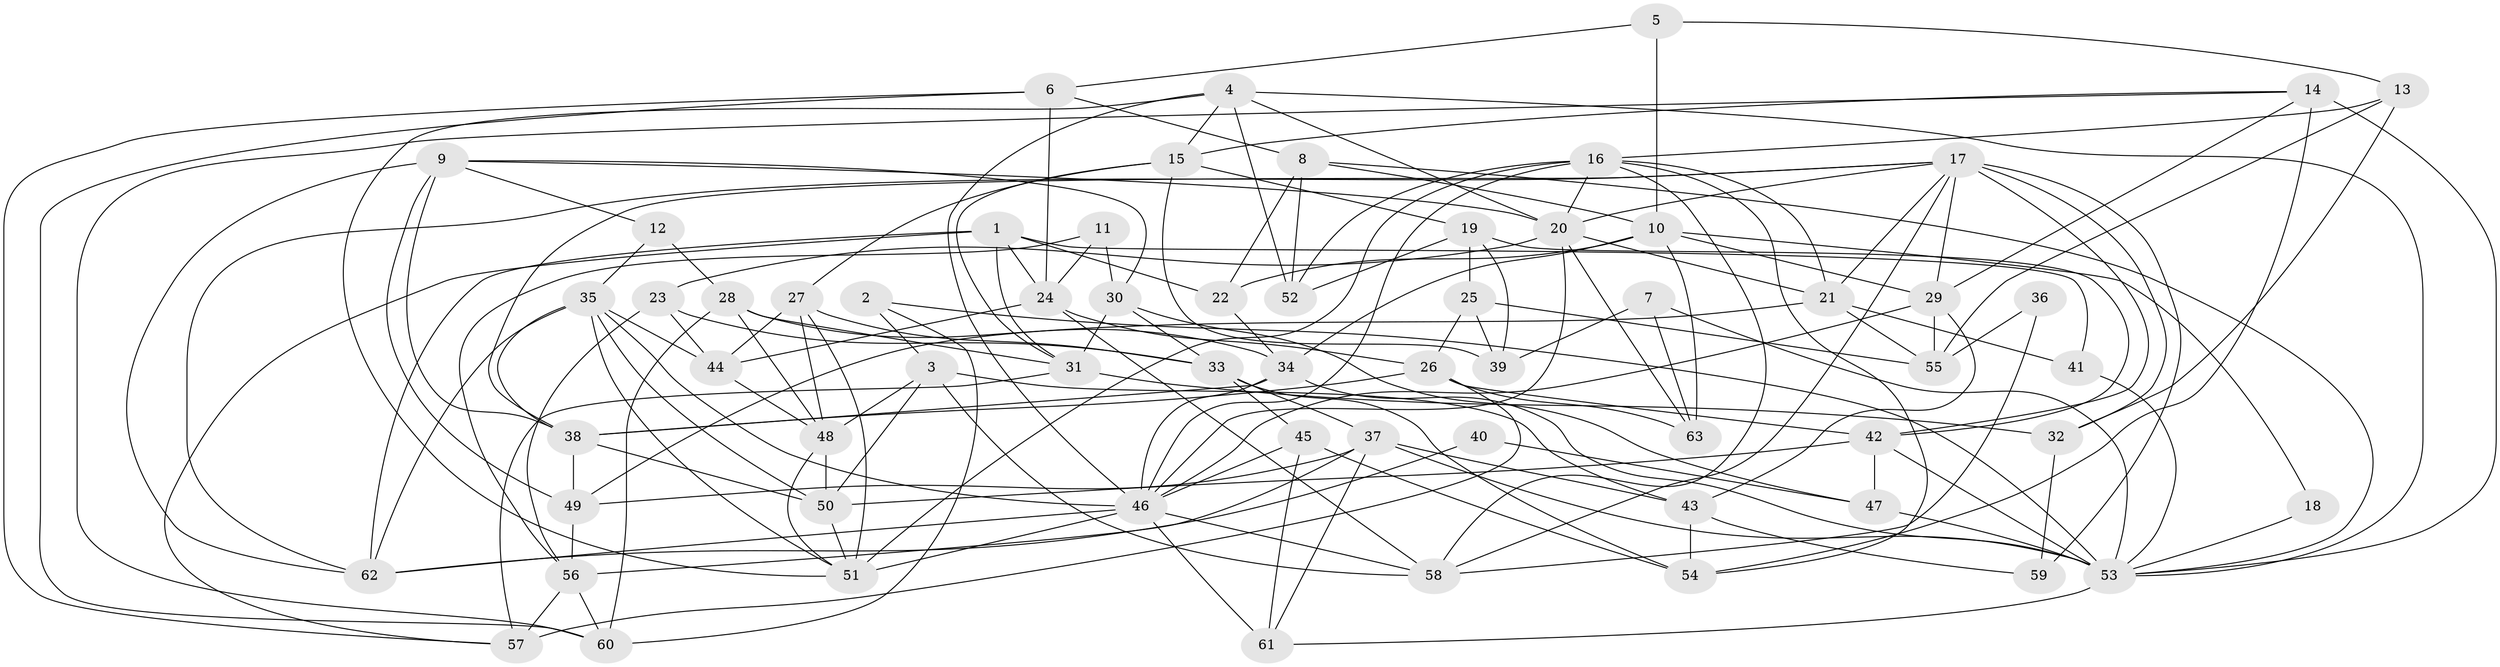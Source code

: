 // original degree distribution, {4: 0.328, 7: 0.008, 2: 0.072, 3: 0.296, 6: 0.072, 5: 0.208, 8: 0.016}
// Generated by graph-tools (version 1.1) at 2025/02/03/09/25 03:02:08]
// undirected, 63 vertices, 165 edges
graph export_dot {
graph [start="1"]
  node [color=gray90,style=filled];
  1;
  2;
  3;
  4;
  5;
  6;
  7;
  8;
  9;
  10;
  11;
  12;
  13;
  14;
  15;
  16;
  17;
  18;
  19;
  20;
  21;
  22;
  23;
  24;
  25;
  26;
  27;
  28;
  29;
  30;
  31;
  32;
  33;
  34;
  35;
  36;
  37;
  38;
  39;
  40;
  41;
  42;
  43;
  44;
  45;
  46;
  47;
  48;
  49;
  50;
  51;
  52;
  53;
  54;
  55;
  56;
  57;
  58;
  59;
  60;
  61;
  62;
  63;
  1 -- 22 [weight=2.0];
  1 -- 24 [weight=1.0];
  1 -- 31 [weight=1.0];
  1 -- 41 [weight=1.0];
  1 -- 57 [weight=1.0];
  1 -- 62 [weight=1.0];
  2 -- 3 [weight=1.0];
  2 -- 53 [weight=1.0];
  2 -- 60 [weight=1.0];
  3 -- 43 [weight=1.0];
  3 -- 48 [weight=1.0];
  3 -- 50 [weight=1.0];
  3 -- 58 [weight=1.0];
  4 -- 15 [weight=1.0];
  4 -- 20 [weight=1.0];
  4 -- 46 [weight=1.0];
  4 -- 51 [weight=1.0];
  4 -- 52 [weight=1.0];
  4 -- 53 [weight=2.0];
  5 -- 6 [weight=1.0];
  5 -- 10 [weight=2.0];
  5 -- 13 [weight=1.0];
  6 -- 8 [weight=1.0];
  6 -- 24 [weight=1.0];
  6 -- 57 [weight=1.0];
  6 -- 60 [weight=1.0];
  7 -- 39 [weight=1.0];
  7 -- 53 [weight=1.0];
  7 -- 63 [weight=1.0];
  8 -- 10 [weight=1.0];
  8 -- 22 [weight=1.0];
  8 -- 52 [weight=1.0];
  8 -- 53 [weight=1.0];
  9 -- 12 [weight=1.0];
  9 -- 20 [weight=1.0];
  9 -- 30 [weight=1.0];
  9 -- 38 [weight=1.0];
  9 -- 49 [weight=1.0];
  9 -- 62 [weight=1.0];
  10 -- 18 [weight=1.0];
  10 -- 22 [weight=1.0];
  10 -- 29 [weight=1.0];
  10 -- 34 [weight=1.0];
  10 -- 63 [weight=1.0];
  11 -- 24 [weight=2.0];
  11 -- 30 [weight=1.0];
  11 -- 56 [weight=1.0];
  12 -- 28 [weight=2.0];
  12 -- 35 [weight=1.0];
  13 -- 16 [weight=1.0];
  13 -- 32 [weight=1.0];
  13 -- 55 [weight=1.0];
  14 -- 15 [weight=1.0];
  14 -- 29 [weight=1.0];
  14 -- 53 [weight=1.0];
  14 -- 54 [weight=1.0];
  14 -- 60 [weight=1.0];
  15 -- 19 [weight=1.0];
  15 -- 27 [weight=1.0];
  15 -- 31 [weight=1.0];
  15 -- 39 [weight=1.0];
  16 -- 20 [weight=1.0];
  16 -- 21 [weight=1.0];
  16 -- 46 [weight=1.0];
  16 -- 51 [weight=1.0];
  16 -- 52 [weight=1.0];
  16 -- 54 [weight=1.0];
  16 -- 58 [weight=1.0];
  17 -- 20 [weight=1.0];
  17 -- 21 [weight=1.0];
  17 -- 29 [weight=1.0];
  17 -- 32 [weight=1.0];
  17 -- 38 [weight=1.0];
  17 -- 42 [weight=2.0];
  17 -- 58 [weight=1.0];
  17 -- 59 [weight=2.0];
  17 -- 62 [weight=1.0];
  18 -- 53 [weight=1.0];
  19 -- 25 [weight=1.0];
  19 -- 39 [weight=1.0];
  19 -- 42 [weight=1.0];
  19 -- 52 [weight=1.0];
  20 -- 21 [weight=1.0];
  20 -- 23 [weight=2.0];
  20 -- 46 [weight=1.0];
  20 -- 63 [weight=1.0];
  21 -- 41 [weight=1.0];
  21 -- 49 [weight=1.0];
  21 -- 55 [weight=2.0];
  22 -- 34 [weight=1.0];
  23 -- 33 [weight=1.0];
  23 -- 44 [weight=1.0];
  23 -- 56 [weight=1.0];
  24 -- 26 [weight=1.0];
  24 -- 44 [weight=1.0];
  24 -- 58 [weight=1.0];
  25 -- 26 [weight=1.0];
  25 -- 39 [weight=1.0];
  25 -- 55 [weight=1.0];
  26 -- 38 [weight=1.0];
  26 -- 42 [weight=1.0];
  26 -- 57 [weight=1.0];
  26 -- 63 [weight=1.0];
  27 -- 33 [weight=1.0];
  27 -- 44 [weight=1.0];
  27 -- 48 [weight=1.0];
  27 -- 51 [weight=1.0];
  28 -- 31 [weight=2.0];
  28 -- 34 [weight=1.0];
  28 -- 48 [weight=1.0];
  28 -- 60 [weight=2.0];
  29 -- 43 [weight=1.0];
  29 -- 46 [weight=1.0];
  29 -- 55 [weight=1.0];
  30 -- 31 [weight=1.0];
  30 -- 33 [weight=2.0];
  30 -- 47 [weight=1.0];
  31 -- 32 [weight=1.0];
  31 -- 57 [weight=1.0];
  32 -- 59 [weight=1.0];
  33 -- 37 [weight=1.0];
  33 -- 45 [weight=1.0];
  33 -- 54 [weight=1.0];
  34 -- 38 [weight=1.0];
  34 -- 46 [weight=1.0];
  34 -- 53 [weight=1.0];
  35 -- 38 [weight=1.0];
  35 -- 44 [weight=1.0];
  35 -- 46 [weight=1.0];
  35 -- 50 [weight=1.0];
  35 -- 51 [weight=1.0];
  35 -- 62 [weight=1.0];
  36 -- 55 [weight=2.0];
  36 -- 58 [weight=1.0];
  37 -- 43 [weight=1.0];
  37 -- 49 [weight=1.0];
  37 -- 53 [weight=2.0];
  37 -- 56 [weight=1.0];
  37 -- 61 [weight=1.0];
  38 -- 49 [weight=1.0];
  38 -- 50 [weight=1.0];
  40 -- 47 [weight=1.0];
  40 -- 62 [weight=1.0];
  41 -- 53 [weight=1.0];
  42 -- 47 [weight=1.0];
  42 -- 50 [weight=1.0];
  42 -- 53 [weight=1.0];
  43 -- 54 [weight=1.0];
  43 -- 59 [weight=1.0];
  44 -- 48 [weight=1.0];
  45 -- 46 [weight=1.0];
  45 -- 54 [weight=1.0];
  45 -- 61 [weight=1.0];
  46 -- 51 [weight=2.0];
  46 -- 58 [weight=1.0];
  46 -- 61 [weight=1.0];
  46 -- 62 [weight=1.0];
  47 -- 53 [weight=3.0];
  48 -- 50 [weight=1.0];
  48 -- 51 [weight=1.0];
  49 -- 56 [weight=1.0];
  50 -- 51 [weight=1.0];
  53 -- 61 [weight=1.0];
  56 -- 57 [weight=1.0];
  56 -- 60 [weight=1.0];
}
